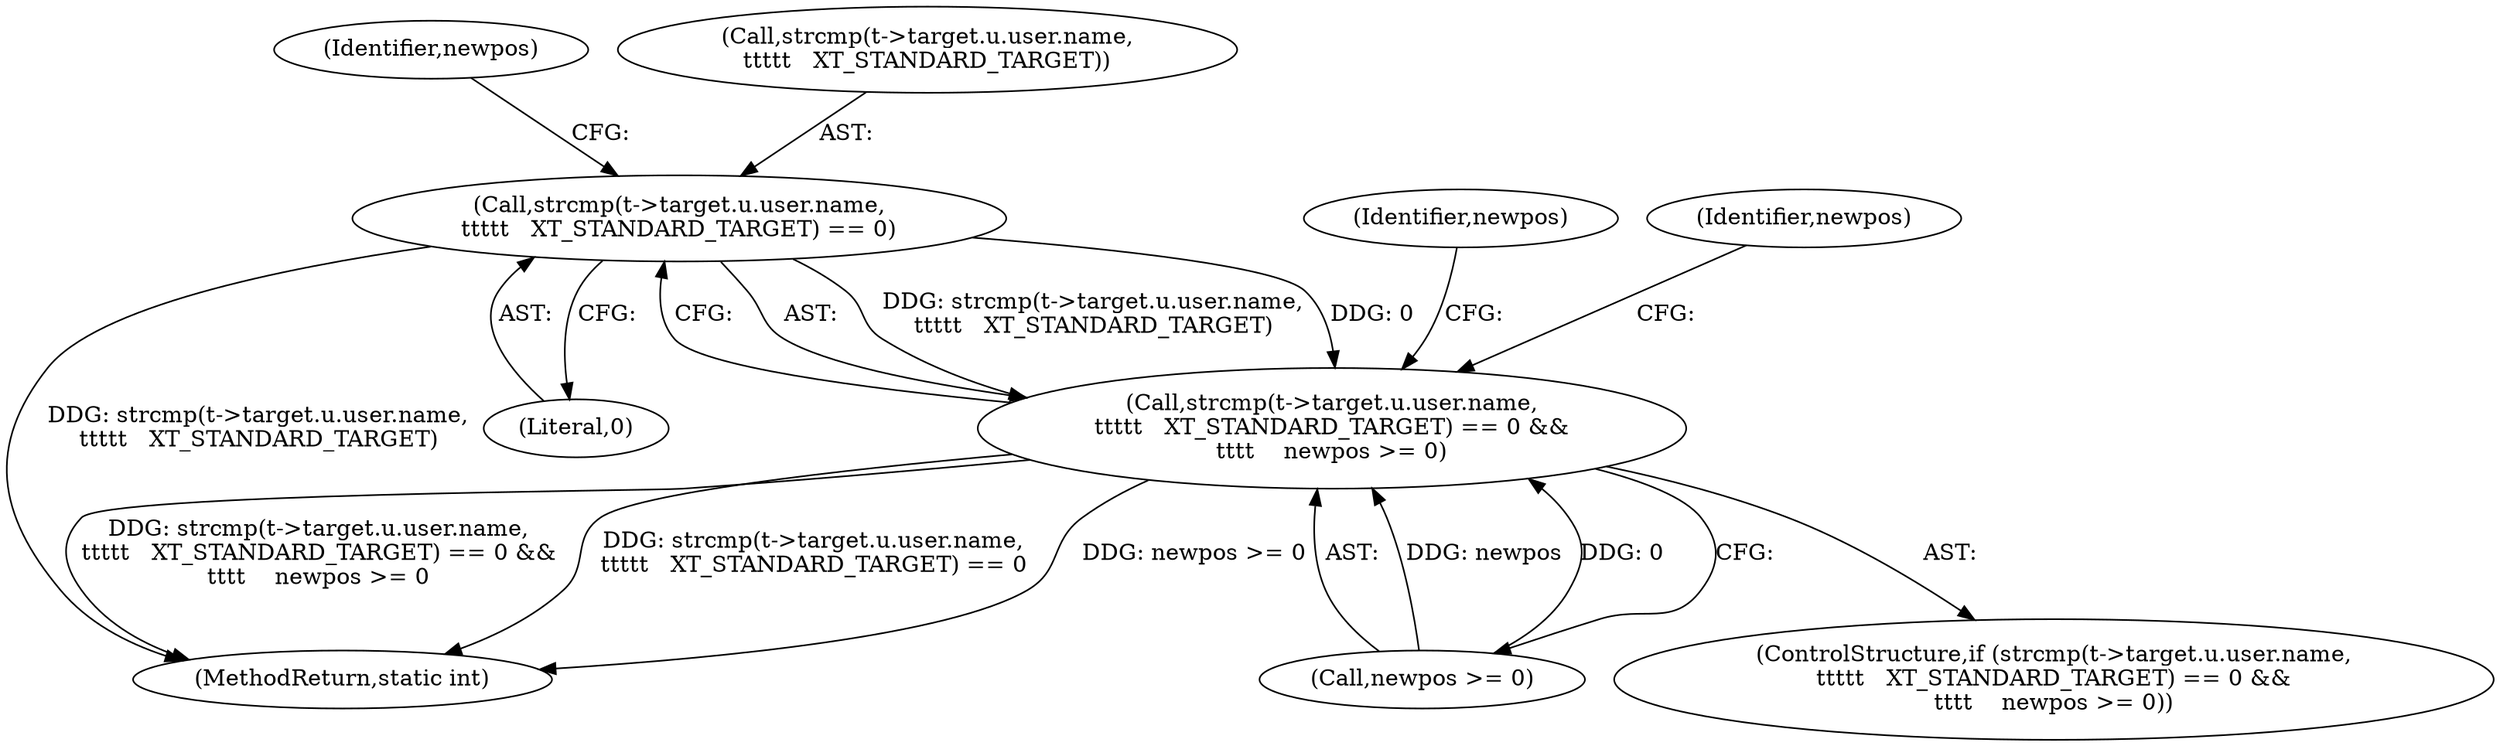 digraph "0_linux_54d83fc74aa9ec72794373cb47432c5f7fb1a309_1@API" {
"1000351" [label="(Call,strcmp(t->target.u.user.name,\n\t\t\t\t\t   XT_STANDARD_TARGET) == 0)"];
"1000350" [label="(Call,strcmp(t->target.u.user.name,\n\t\t\t\t\t   XT_STANDARD_TARGET) == 0 &&\n\t\t\t\t    newpos >= 0)"];
"1000363" [label="(Literal,0)"];
"1000365" [label="(Identifier,newpos)"];
"1000351" [label="(Call,strcmp(t->target.u.user.name,\n\t\t\t\t\t   XT_STANDARD_TARGET) == 0)"];
"1000370" [label="(Identifier,newpos)"];
"1000349" [label="(ControlStructure,if (strcmp(t->target.u.user.name,\n\t\t\t\t\t   XT_STANDARD_TARGET) == 0 &&\n\t\t\t\t    newpos >= 0))"];
"1000350" [label="(Call,strcmp(t->target.u.user.name,\n\t\t\t\t\t   XT_STANDARD_TARGET) == 0 &&\n\t\t\t\t    newpos >= 0)"];
"1000419" [label="(MethodReturn,static int)"];
"1000390" [label="(Identifier,newpos)"];
"1000364" [label="(Call,newpos >= 0)"];
"1000352" [label="(Call,strcmp(t->target.u.user.name,\n\t\t\t\t\t   XT_STANDARD_TARGET))"];
"1000351" -> "1000350"  [label="AST: "];
"1000351" -> "1000363"  [label="CFG: "];
"1000352" -> "1000351"  [label="AST: "];
"1000363" -> "1000351"  [label="AST: "];
"1000365" -> "1000351"  [label="CFG: "];
"1000350" -> "1000351"  [label="CFG: "];
"1000351" -> "1000419"  [label="DDG: strcmp(t->target.u.user.name,\n\t\t\t\t\t   XT_STANDARD_TARGET)"];
"1000351" -> "1000350"  [label="DDG: strcmp(t->target.u.user.name,\n\t\t\t\t\t   XT_STANDARD_TARGET)"];
"1000351" -> "1000350"  [label="DDG: 0"];
"1000350" -> "1000349"  [label="AST: "];
"1000350" -> "1000364"  [label="CFG: "];
"1000364" -> "1000350"  [label="AST: "];
"1000370" -> "1000350"  [label="CFG: "];
"1000390" -> "1000350"  [label="CFG: "];
"1000350" -> "1000419"  [label="DDG: strcmp(t->target.u.user.name,\n\t\t\t\t\t   XT_STANDARD_TARGET) == 0"];
"1000350" -> "1000419"  [label="DDG: newpos >= 0"];
"1000350" -> "1000419"  [label="DDG: strcmp(t->target.u.user.name,\n\t\t\t\t\t   XT_STANDARD_TARGET) == 0 &&\n\t\t\t\t    newpos >= 0"];
"1000364" -> "1000350"  [label="DDG: newpos"];
"1000364" -> "1000350"  [label="DDG: 0"];
}
